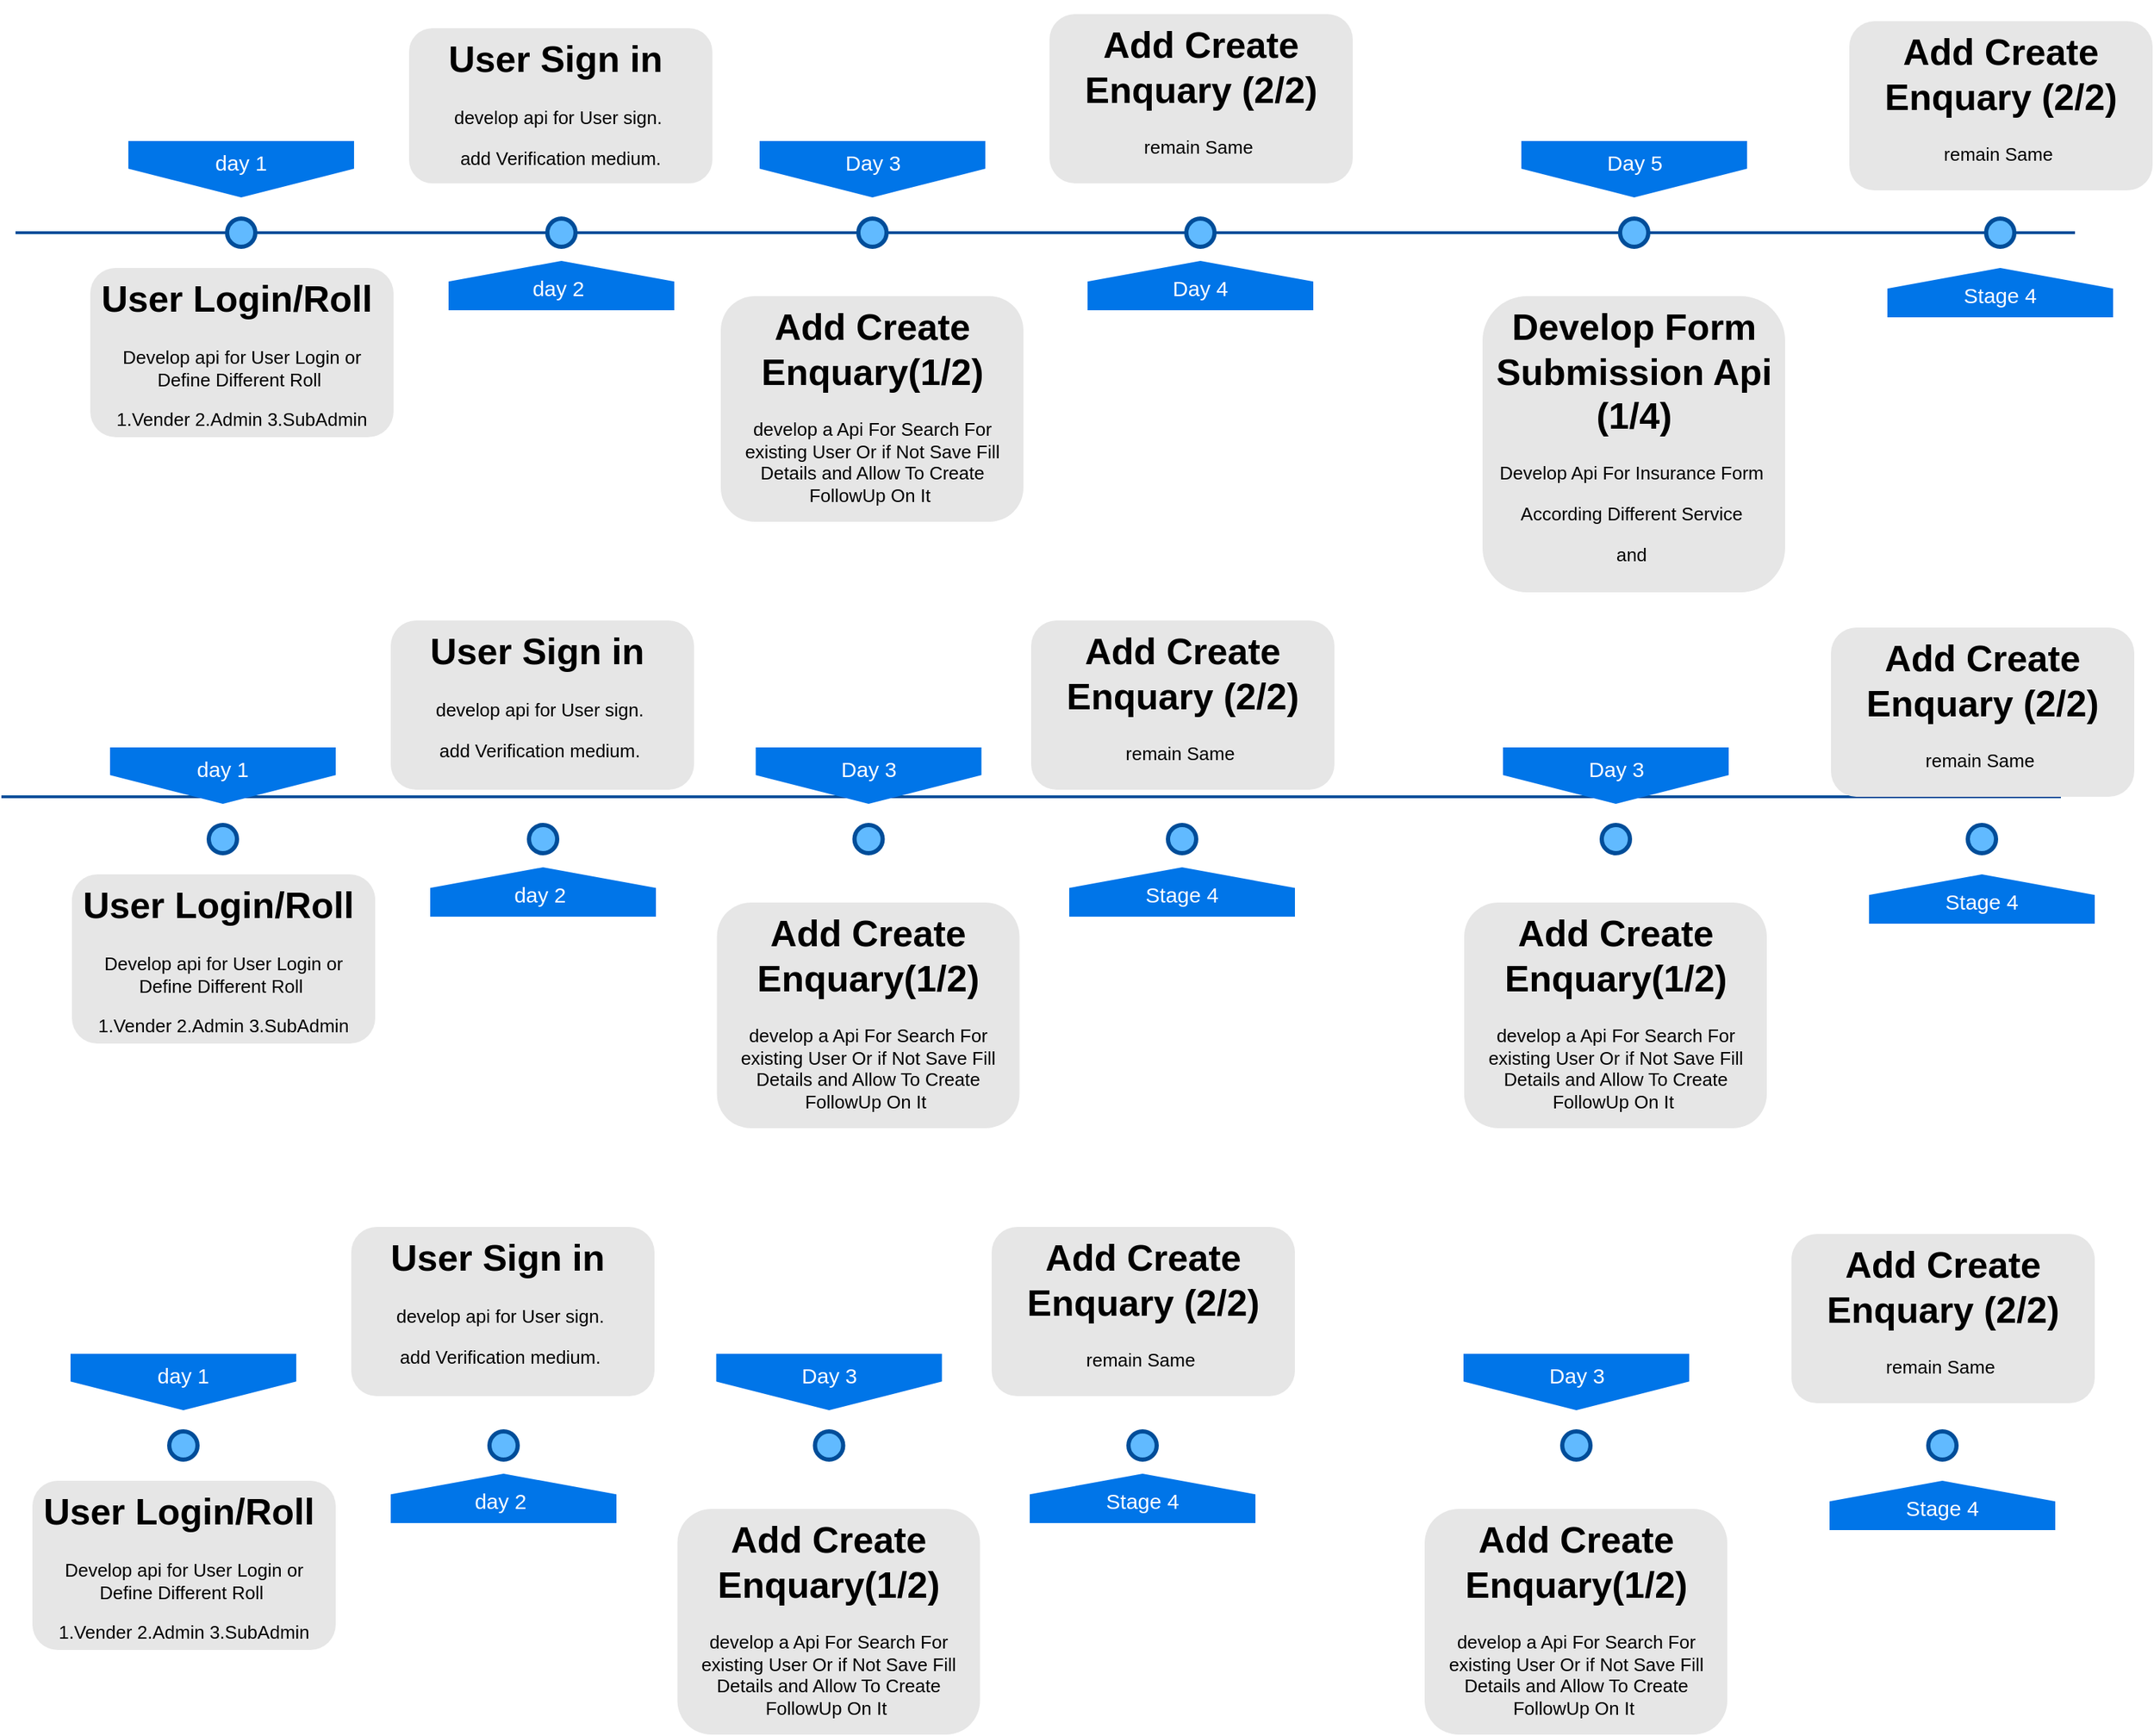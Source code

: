 <mxfile version="16.2.7" type="github">
  <diagram name="Page-1" id="82e54ff1-d628-8f03-85c4-9753963a91cd">
    <mxGraphModel dx="862" dy="450" grid="1" gridSize="10" guides="1" tooltips="1" connect="1" arrows="1" fold="1" page="1" pageScale="1" pageWidth="1100" pageHeight="850" background="none" math="0" shadow="0">
      <root>
        <mxCell id="0" />
        <mxCell id="1" parent="0" />
        <mxCell id="4ec97bd9e5d20128-1" value="" style="line;strokeWidth=2;html=1;fillColor=none;fontSize=28;fontColor=#004D99;strokeColor=#004D99;" parent="1" vertex="1">
          <mxGeometry x="40" y="400" width="1460" height="10" as="geometry" />
        </mxCell>
        <mxCell id="4ec97bd9e5d20128-5" value="day 1" style="shape=offPageConnector;whiteSpace=wrap;html=1;fillColor=#0075E8;fontSize=15;fontColor=#FFFFFF;size=0.509;verticalAlign=top;strokeColor=none;" parent="1" vertex="1">
          <mxGeometry x="120" y="340" width="160" height="40" as="geometry" />
        </mxCell>
        <mxCell id="4ec97bd9e5d20128-6" value="Day 5" style="shape=offPageConnector;whiteSpace=wrap;html=1;fillColor=#0075E8;fontSize=15;fontColor=#FFFFFF;size=0.509;verticalAlign=top;strokeColor=none;" parent="1" vertex="1">
          <mxGeometry x="1107.5" y="340" width="160" height="40" as="geometry" />
        </mxCell>
        <mxCell id="4ec97bd9e5d20128-7" value="day 2&amp;nbsp;" style="shape=offPageConnector;whiteSpace=wrap;html=1;fillColor=#0075E8;fontSize=15;fontColor=#FFFFFF;size=0.418;flipV=1;verticalAlign=bottom;strokeColor=none;spacingBottom=4;" parent="1" vertex="1">
          <mxGeometry x="347" y="425" width="160" height="35" as="geometry" />
        </mxCell>
        <mxCell id="4ec97bd9e5d20128-8" value="&lt;span&gt;Day 4&lt;/span&gt;" style="shape=offPageConnector;whiteSpace=wrap;html=1;fillColor=#0075E8;fontSize=15;fontColor=#FFFFFF;size=0.418;flipV=1;verticalAlign=bottom;strokeColor=none;spacingBottom=4;" parent="1" vertex="1">
          <mxGeometry x="800" y="425" width="160" height="35" as="geometry" />
        </mxCell>
        <mxCell id="4ec97bd9e5d20128-9" value="" style="ellipse;whiteSpace=wrap;html=1;fillColor=#61BAFF;fontSize=28;fontColor=#004D99;strokeWidth=3;strokeColor=#004D99;" parent="1" vertex="1">
          <mxGeometry x="190" y="395" width="20" height="20" as="geometry" />
        </mxCell>
        <mxCell id="4ec97bd9e5d20128-10" value="" style="ellipse;whiteSpace=wrap;html=1;fillColor=#61BAFF;fontSize=28;fontColor=#004D99;strokeWidth=3;strokeColor=#004D99;" parent="1" vertex="1">
          <mxGeometry x="417" y="395" width="20" height="20" as="geometry" />
        </mxCell>
        <mxCell id="4ec97bd9e5d20128-11" value="" style="ellipse;whiteSpace=wrap;html=1;fillColor=#61BAFF;fontSize=28;fontColor=#004D99;strokeWidth=3;strokeColor=#004D99;" parent="1" vertex="1">
          <mxGeometry x="1177.5" y="395" width="20" height="20" as="geometry" />
        </mxCell>
        <mxCell id="4ec97bd9e5d20128-13" value="" style="ellipse;whiteSpace=wrap;html=1;fillColor=#61BAFF;fontSize=28;fontColor=#004D99;strokeWidth=3;strokeColor=#004D99;" parent="1" vertex="1">
          <mxGeometry x="870" y="395" width="20" height="20" as="geometry" />
        </mxCell>
        <mxCell id="4ec97bd9e5d20128-14" value="&lt;h1&gt;User Login/Roll&amp;nbsp;&lt;/h1&gt;&lt;p&gt;Develop api for User Login or Define Different Roll&amp;nbsp;&lt;/p&gt;&lt;p&gt;1.Vender 2.Admin 3.SubAdmin&lt;/p&gt;" style="text;html=1;spacing=5;spacingTop=-20;whiteSpace=wrap;overflow=hidden;strokeColor=none;strokeWidth=3;fillColor=#E6E6E6;fontSize=13;fontColor=#000000;align=center;rounded=1;" parent="1" vertex="1">
          <mxGeometry x="93" y="430" width="215" height="120" as="geometry" />
        </mxCell>
        <mxCell id="4ec97bd9e5d20128-16" value="&lt;h1&gt;User Sign in&amp;nbsp;&lt;/h1&gt;&lt;p&gt;develop api for User sign.&amp;nbsp;&lt;/p&gt;&lt;p&gt;add Verification medium.&lt;/p&gt;" style="text;html=1;spacing=5;spacingTop=-20;whiteSpace=wrap;overflow=hidden;strokeColor=none;strokeWidth=3;fillColor=#E6E6E6;fontSize=13;fontColor=#000000;align=center;rounded=1;" parent="1" vertex="1">
          <mxGeometry x="319" y="260" width="215" height="110" as="geometry" />
        </mxCell>
        <mxCell id="4ec97bd9e5d20128-17" value="&lt;h1&gt;Develop Form Submission Api (1/4)&lt;/h1&gt;&lt;p&gt;Develop Api For Insurance Form&amp;nbsp;&lt;/p&gt;&lt;p&gt;According Different Service&amp;nbsp;&lt;/p&gt;&lt;p&gt;and&amp;nbsp;&lt;/p&gt;" style="text;html=1;spacing=5;spacingTop=-20;whiteSpace=wrap;overflow=hidden;strokeColor=none;strokeWidth=3;fillColor=#E6E6E6;fontSize=13;fontColor=#000000;align=center;rounded=1;" parent="1" vertex="1">
          <mxGeometry x="1080" y="450" width="214.5" height="210" as="geometry" />
        </mxCell>
        <mxCell id="4ec97bd9e5d20128-18" value="&lt;h1&gt;Add Create Enquary (2/2)&lt;/h1&gt;&lt;p&gt;remain Same&amp;nbsp;&lt;/p&gt;" style="text;html=1;spacing=5;spacingTop=-20;whiteSpace=wrap;overflow=hidden;strokeColor=none;strokeWidth=3;fillColor=#E6E6E6;fontSize=13;fontColor=#000000;align=center;rounded=1;" parent="1" vertex="1">
          <mxGeometry x="773" y="250" width="215" height="120" as="geometry" />
        </mxCell>
        <mxCell id="hN0ZOMY8nhzSHphKRqcB-3" value="&lt;span&gt;Stage 4&lt;/span&gt;" style="shape=offPageConnector;whiteSpace=wrap;html=1;fillColor=#0075E8;fontSize=15;fontColor=#FFFFFF;size=0.418;flipV=1;verticalAlign=bottom;strokeColor=none;spacingBottom=4;" vertex="1" parent="1">
          <mxGeometry x="1367" y="430" width="160" height="35" as="geometry" />
        </mxCell>
        <mxCell id="hN0ZOMY8nhzSHphKRqcB-4" value="" style="ellipse;whiteSpace=wrap;html=1;fillColor=#61BAFF;fontSize=28;fontColor=#004D99;strokeWidth=3;strokeColor=#004D99;" vertex="1" parent="1">
          <mxGeometry x="1437" y="395" width="20" height="20" as="geometry" />
        </mxCell>
        <mxCell id="hN0ZOMY8nhzSHphKRqcB-5" value="&lt;h1&gt;Add Create Enquary (2/2)&lt;/h1&gt;&lt;p&gt;remain Same&amp;nbsp;&lt;/p&gt;" style="text;html=1;spacing=5;spacingTop=-20;whiteSpace=wrap;overflow=hidden;strokeColor=none;strokeWidth=3;fillColor=#E6E6E6;fontSize=13;fontColor=#000000;align=center;rounded=1;" vertex="1" parent="1">
          <mxGeometry x="1340" y="255" width="215" height="120" as="geometry" />
        </mxCell>
        <mxCell id="hN0ZOMY8nhzSHphKRqcB-15" value="" style="line;strokeWidth=2;html=1;fillColor=none;fontSize=28;fontColor=#004D99;strokeColor=#004D99;" vertex="1" parent="1">
          <mxGeometry x="30" y="800" width="1460" height="10" as="geometry" />
        </mxCell>
        <mxCell id="hN0ZOMY8nhzSHphKRqcB-16" value="day 1" style="shape=offPageConnector;whiteSpace=wrap;html=1;fillColor=#0075E8;fontSize=15;fontColor=#FFFFFF;size=0.509;verticalAlign=top;strokeColor=none;" vertex="1" parent="1">
          <mxGeometry x="107" y="770" width="160" height="40" as="geometry" />
        </mxCell>
        <mxCell id="hN0ZOMY8nhzSHphKRqcB-17" value="Day 3" style="shape=offPageConnector;whiteSpace=wrap;html=1;fillColor=#0075E8;fontSize=15;fontColor=#FFFFFF;size=0.509;verticalAlign=top;strokeColor=none;" vertex="1" parent="1">
          <mxGeometry x="1094.5" y="770" width="160" height="40" as="geometry" />
        </mxCell>
        <mxCell id="hN0ZOMY8nhzSHphKRqcB-18" value="day 2&amp;nbsp;" style="shape=offPageConnector;whiteSpace=wrap;html=1;fillColor=#0075E8;fontSize=15;fontColor=#FFFFFF;size=0.418;flipV=1;verticalAlign=bottom;strokeColor=none;spacingBottom=4;" vertex="1" parent="1">
          <mxGeometry x="334" y="855" width="160" height="35" as="geometry" />
        </mxCell>
        <mxCell id="hN0ZOMY8nhzSHphKRqcB-19" value="&lt;span&gt;Stage 4&lt;/span&gt;" style="shape=offPageConnector;whiteSpace=wrap;html=1;fillColor=#0075E8;fontSize=15;fontColor=#FFFFFF;size=0.418;flipV=1;verticalAlign=bottom;strokeColor=none;spacingBottom=4;" vertex="1" parent="1">
          <mxGeometry x="787" y="855" width="160" height="35" as="geometry" />
        </mxCell>
        <mxCell id="hN0ZOMY8nhzSHphKRqcB-20" value="" style="ellipse;whiteSpace=wrap;html=1;fillColor=#61BAFF;fontSize=28;fontColor=#004D99;strokeWidth=3;strokeColor=#004D99;" vertex="1" parent="1">
          <mxGeometry x="177" y="825" width="20" height="20" as="geometry" />
        </mxCell>
        <mxCell id="hN0ZOMY8nhzSHphKRqcB-21" value="" style="ellipse;whiteSpace=wrap;html=1;fillColor=#61BAFF;fontSize=28;fontColor=#004D99;strokeWidth=3;strokeColor=#004D99;" vertex="1" parent="1">
          <mxGeometry x="404" y="825" width="20" height="20" as="geometry" />
        </mxCell>
        <mxCell id="hN0ZOMY8nhzSHphKRqcB-22" value="" style="ellipse;whiteSpace=wrap;html=1;fillColor=#61BAFF;fontSize=28;fontColor=#004D99;strokeWidth=3;strokeColor=#004D99;" vertex="1" parent="1">
          <mxGeometry x="1164.5" y="825" width="20" height="20" as="geometry" />
        </mxCell>
        <mxCell id="hN0ZOMY8nhzSHphKRqcB-23" value="" style="ellipse;whiteSpace=wrap;html=1;fillColor=#61BAFF;fontSize=28;fontColor=#004D99;strokeWidth=3;strokeColor=#004D99;" vertex="1" parent="1">
          <mxGeometry x="857" y="825" width="20" height="20" as="geometry" />
        </mxCell>
        <mxCell id="hN0ZOMY8nhzSHphKRqcB-24" value="&lt;h1&gt;User Login/Roll&amp;nbsp;&lt;/h1&gt;&lt;p&gt;Develop api for User Login or Define Different Roll&amp;nbsp;&lt;/p&gt;&lt;p&gt;1.Vender 2.Admin 3.SubAdmin&lt;/p&gt;" style="text;html=1;spacing=5;spacingTop=-20;whiteSpace=wrap;overflow=hidden;strokeColor=none;strokeWidth=3;fillColor=#E6E6E6;fontSize=13;fontColor=#000000;align=center;rounded=1;" vertex="1" parent="1">
          <mxGeometry x="80" y="860" width="215" height="120" as="geometry" />
        </mxCell>
        <mxCell id="hN0ZOMY8nhzSHphKRqcB-25" value="&lt;h1&gt;User Sign in&amp;nbsp;&lt;/h1&gt;&lt;p&gt;develop api for User sign.&amp;nbsp;&lt;/p&gt;&lt;p&gt;add Verification medium.&amp;nbsp;&lt;/p&gt;" style="text;html=1;spacing=5;spacingTop=-20;whiteSpace=wrap;overflow=hidden;strokeColor=none;strokeWidth=3;fillColor=#E6E6E6;fontSize=13;fontColor=#000000;align=center;rounded=1;" vertex="1" parent="1">
          <mxGeometry x="306" y="680" width="215" height="120" as="geometry" />
        </mxCell>
        <mxCell id="hN0ZOMY8nhzSHphKRqcB-26" value="&lt;h1&gt;Add Create Enquary(1/2)&lt;/h1&gt;&lt;p&gt;develop a Api For Search For existing User Or if Not Save Fill Details and Allow To Create FollowUp On It&amp;nbsp;&lt;/p&gt;" style="text;html=1;spacing=5;spacingTop=-20;whiteSpace=wrap;overflow=hidden;strokeColor=none;strokeWidth=3;fillColor=#E6E6E6;fontSize=13;fontColor=#000000;align=center;rounded=1;" vertex="1" parent="1">
          <mxGeometry x="1067" y="880" width="214.5" height="160" as="geometry" />
        </mxCell>
        <mxCell id="hN0ZOMY8nhzSHphKRqcB-27" value="&lt;h1&gt;Add Create Enquary (2/2)&lt;/h1&gt;&lt;p&gt;remain Same&amp;nbsp;&lt;/p&gt;" style="text;html=1;spacing=5;spacingTop=-20;whiteSpace=wrap;overflow=hidden;strokeColor=none;strokeWidth=3;fillColor=#E6E6E6;fontSize=13;fontColor=#000000;align=center;rounded=1;" vertex="1" parent="1">
          <mxGeometry x="760" y="680" width="215" height="120" as="geometry" />
        </mxCell>
        <mxCell id="hN0ZOMY8nhzSHphKRqcB-28" value="&lt;span&gt;Stage 4&lt;/span&gt;" style="shape=offPageConnector;whiteSpace=wrap;html=1;fillColor=#0075E8;fontSize=15;fontColor=#FFFFFF;size=0.418;flipV=1;verticalAlign=bottom;strokeColor=none;spacingBottom=4;" vertex="1" parent="1">
          <mxGeometry x="1354" y="860" width="160" height="35" as="geometry" />
        </mxCell>
        <mxCell id="hN0ZOMY8nhzSHphKRqcB-29" value="" style="ellipse;whiteSpace=wrap;html=1;fillColor=#61BAFF;fontSize=28;fontColor=#004D99;strokeWidth=3;strokeColor=#004D99;" vertex="1" parent="1">
          <mxGeometry x="1424" y="825" width="20" height="20" as="geometry" />
        </mxCell>
        <mxCell id="hN0ZOMY8nhzSHphKRqcB-30" value="&lt;h1&gt;Add Create Enquary (2/2)&lt;/h1&gt;&lt;p&gt;remain Same&amp;nbsp;&lt;/p&gt;" style="text;html=1;spacing=5;spacingTop=-20;whiteSpace=wrap;overflow=hidden;strokeColor=none;strokeWidth=3;fillColor=#E6E6E6;fontSize=13;fontColor=#000000;align=center;rounded=1;" vertex="1" parent="1">
          <mxGeometry x="1327" y="685" width="215" height="120" as="geometry" />
        </mxCell>
        <mxCell id="hN0ZOMY8nhzSHphKRqcB-31" value="Day 3" style="shape=offPageConnector;whiteSpace=wrap;html=1;fillColor=#0075E8;fontSize=15;fontColor=#FFFFFF;size=0.509;verticalAlign=top;strokeColor=none;" vertex="1" parent="1">
          <mxGeometry x="567.5" y="340" width="160" height="40" as="geometry" />
        </mxCell>
        <mxCell id="hN0ZOMY8nhzSHphKRqcB-32" value="" style="ellipse;whiteSpace=wrap;html=1;fillColor=#61BAFF;fontSize=28;fontColor=#004D99;strokeWidth=3;strokeColor=#004D99;" vertex="1" parent="1">
          <mxGeometry x="637.5" y="395" width="20" height="20" as="geometry" />
        </mxCell>
        <mxCell id="hN0ZOMY8nhzSHphKRqcB-33" value="&lt;h1&gt;Add Create Enquary(1/2)&lt;/h1&gt;&lt;p&gt;develop a Api For Search For existing User Or if Not Save Fill Details and Allow To Create FollowUp On It&amp;nbsp;&lt;/p&gt;" style="text;html=1;spacing=5;spacingTop=-20;whiteSpace=wrap;overflow=hidden;strokeColor=none;strokeWidth=3;fillColor=#E6E6E6;fontSize=13;fontColor=#000000;align=center;rounded=1;" vertex="1" parent="1">
          <mxGeometry x="540" y="450" width="214.5" height="160" as="geometry" />
        </mxCell>
        <mxCell id="hN0ZOMY8nhzSHphKRqcB-34" value="Day 3" style="shape=offPageConnector;whiteSpace=wrap;html=1;fillColor=#0075E8;fontSize=15;fontColor=#FFFFFF;size=0.509;verticalAlign=top;strokeColor=none;" vertex="1" parent="1">
          <mxGeometry x="564.75" y="770" width="160" height="40" as="geometry" />
        </mxCell>
        <mxCell id="hN0ZOMY8nhzSHphKRqcB-35" value="" style="ellipse;whiteSpace=wrap;html=1;fillColor=#61BAFF;fontSize=28;fontColor=#004D99;strokeWidth=3;strokeColor=#004D99;" vertex="1" parent="1">
          <mxGeometry x="634.75" y="825" width="20" height="20" as="geometry" />
        </mxCell>
        <mxCell id="hN0ZOMY8nhzSHphKRqcB-36" value="&lt;h1&gt;Add Create Enquary(1/2)&lt;/h1&gt;&lt;p&gt;develop a Api For Search For existing User Or if Not Save Fill Details and Allow To Create FollowUp On It&amp;nbsp;&lt;/p&gt;" style="text;html=1;spacing=5;spacingTop=-20;whiteSpace=wrap;overflow=hidden;strokeColor=none;strokeWidth=3;fillColor=#E6E6E6;fontSize=13;fontColor=#000000;align=center;rounded=1;" vertex="1" parent="1">
          <mxGeometry x="537.25" y="880" width="214.5" height="160" as="geometry" />
        </mxCell>
        <mxCell id="hN0ZOMY8nhzSHphKRqcB-37" value="day 1" style="shape=offPageConnector;whiteSpace=wrap;html=1;fillColor=#0075E8;fontSize=15;fontColor=#FFFFFF;size=0.509;verticalAlign=top;strokeColor=none;" vertex="1" parent="1">
          <mxGeometry x="79" y="1200" width="160" height="40" as="geometry" />
        </mxCell>
        <mxCell id="hN0ZOMY8nhzSHphKRqcB-38" value="Day 3" style="shape=offPageConnector;whiteSpace=wrap;html=1;fillColor=#0075E8;fontSize=15;fontColor=#FFFFFF;size=0.509;verticalAlign=top;strokeColor=none;" vertex="1" parent="1">
          <mxGeometry x="1066.5" y="1200" width="160" height="40" as="geometry" />
        </mxCell>
        <mxCell id="hN0ZOMY8nhzSHphKRqcB-39" value="day 2&amp;nbsp;" style="shape=offPageConnector;whiteSpace=wrap;html=1;fillColor=#0075E8;fontSize=15;fontColor=#FFFFFF;size=0.418;flipV=1;verticalAlign=bottom;strokeColor=none;spacingBottom=4;" vertex="1" parent="1">
          <mxGeometry x="306" y="1285" width="160" height="35" as="geometry" />
        </mxCell>
        <mxCell id="hN0ZOMY8nhzSHphKRqcB-40" value="&lt;span&gt;Stage 4&lt;/span&gt;" style="shape=offPageConnector;whiteSpace=wrap;html=1;fillColor=#0075E8;fontSize=15;fontColor=#FFFFFF;size=0.418;flipV=1;verticalAlign=bottom;strokeColor=none;spacingBottom=4;" vertex="1" parent="1">
          <mxGeometry x="759" y="1285" width="160" height="35" as="geometry" />
        </mxCell>
        <mxCell id="hN0ZOMY8nhzSHphKRqcB-41" value="" style="ellipse;whiteSpace=wrap;html=1;fillColor=#61BAFF;fontSize=28;fontColor=#004D99;strokeWidth=3;strokeColor=#004D99;" vertex="1" parent="1">
          <mxGeometry x="149" y="1255" width="20" height="20" as="geometry" />
        </mxCell>
        <mxCell id="hN0ZOMY8nhzSHphKRqcB-42" value="" style="ellipse;whiteSpace=wrap;html=1;fillColor=#61BAFF;fontSize=28;fontColor=#004D99;strokeWidth=3;strokeColor=#004D99;" vertex="1" parent="1">
          <mxGeometry x="376" y="1255" width="20" height="20" as="geometry" />
        </mxCell>
        <mxCell id="hN0ZOMY8nhzSHphKRqcB-43" value="" style="ellipse;whiteSpace=wrap;html=1;fillColor=#61BAFF;fontSize=28;fontColor=#004D99;strokeWidth=3;strokeColor=#004D99;" vertex="1" parent="1">
          <mxGeometry x="1136.5" y="1255" width="20" height="20" as="geometry" />
        </mxCell>
        <mxCell id="hN0ZOMY8nhzSHphKRqcB-44" value="" style="ellipse;whiteSpace=wrap;html=1;fillColor=#61BAFF;fontSize=28;fontColor=#004D99;strokeWidth=3;strokeColor=#004D99;" vertex="1" parent="1">
          <mxGeometry x="829" y="1255" width="20" height="20" as="geometry" />
        </mxCell>
        <mxCell id="hN0ZOMY8nhzSHphKRqcB-45" value="&lt;h1&gt;User Login/Roll&amp;nbsp;&lt;/h1&gt;&lt;p&gt;Develop api for User Login or Define Different Roll&amp;nbsp;&lt;/p&gt;&lt;p&gt;1.Vender 2.Admin 3.SubAdmin&lt;/p&gt;" style="text;html=1;spacing=5;spacingTop=-20;whiteSpace=wrap;overflow=hidden;strokeColor=none;strokeWidth=3;fillColor=#E6E6E6;fontSize=13;fontColor=#000000;align=center;rounded=1;" vertex="1" parent="1">
          <mxGeometry x="52" y="1290" width="215" height="120" as="geometry" />
        </mxCell>
        <mxCell id="hN0ZOMY8nhzSHphKRqcB-46" value="&lt;h1&gt;User Sign in&amp;nbsp;&lt;/h1&gt;&lt;p&gt;develop api for User sign.&amp;nbsp;&lt;/p&gt;&lt;p&gt;add Verification medium.&amp;nbsp;&lt;/p&gt;" style="text;html=1;spacing=5;spacingTop=-20;whiteSpace=wrap;overflow=hidden;strokeColor=none;strokeWidth=3;fillColor=#E6E6E6;fontSize=13;fontColor=#000000;align=center;rounded=1;" vertex="1" parent="1">
          <mxGeometry x="278" y="1110" width="215" height="120" as="geometry" />
        </mxCell>
        <mxCell id="hN0ZOMY8nhzSHphKRqcB-47" value="&lt;h1&gt;Add Create Enquary(1/2)&lt;/h1&gt;&lt;p&gt;develop a Api For Search For existing User Or if Not Save Fill Details and Allow To Create FollowUp On It&amp;nbsp;&lt;/p&gt;" style="text;html=1;spacing=5;spacingTop=-20;whiteSpace=wrap;overflow=hidden;strokeColor=none;strokeWidth=3;fillColor=#E6E6E6;fontSize=13;fontColor=#000000;align=center;rounded=1;" vertex="1" parent="1">
          <mxGeometry x="1039" y="1310" width="214.5" height="160" as="geometry" />
        </mxCell>
        <mxCell id="hN0ZOMY8nhzSHphKRqcB-48" value="&lt;h1&gt;Add Create Enquary (2/2)&lt;/h1&gt;&lt;p&gt;remain Same&amp;nbsp;&lt;/p&gt;" style="text;html=1;spacing=5;spacingTop=-20;whiteSpace=wrap;overflow=hidden;strokeColor=none;strokeWidth=3;fillColor=#E6E6E6;fontSize=13;fontColor=#000000;align=center;rounded=1;" vertex="1" parent="1">
          <mxGeometry x="732" y="1110" width="215" height="120" as="geometry" />
        </mxCell>
        <mxCell id="hN0ZOMY8nhzSHphKRqcB-49" value="&lt;span&gt;Stage 4&lt;/span&gt;" style="shape=offPageConnector;whiteSpace=wrap;html=1;fillColor=#0075E8;fontSize=15;fontColor=#FFFFFF;size=0.418;flipV=1;verticalAlign=bottom;strokeColor=none;spacingBottom=4;" vertex="1" parent="1">
          <mxGeometry x="1326" y="1290" width="160" height="35" as="geometry" />
        </mxCell>
        <mxCell id="hN0ZOMY8nhzSHphKRqcB-50" value="" style="ellipse;whiteSpace=wrap;html=1;fillColor=#61BAFF;fontSize=28;fontColor=#004D99;strokeWidth=3;strokeColor=#004D99;" vertex="1" parent="1">
          <mxGeometry x="1396" y="1255" width="20" height="20" as="geometry" />
        </mxCell>
        <mxCell id="hN0ZOMY8nhzSHphKRqcB-51" value="&lt;h1&gt;Add Create Enquary (2/2)&lt;/h1&gt;&lt;p&gt;remain Same&amp;nbsp;&lt;/p&gt;" style="text;html=1;spacing=5;spacingTop=-20;whiteSpace=wrap;overflow=hidden;strokeColor=none;strokeWidth=3;fillColor=#E6E6E6;fontSize=13;fontColor=#000000;align=center;rounded=1;" vertex="1" parent="1">
          <mxGeometry x="1299" y="1115" width="215" height="120" as="geometry" />
        </mxCell>
        <mxCell id="hN0ZOMY8nhzSHphKRqcB-52" value="Day 3" style="shape=offPageConnector;whiteSpace=wrap;html=1;fillColor=#0075E8;fontSize=15;fontColor=#FFFFFF;size=0.509;verticalAlign=top;strokeColor=none;" vertex="1" parent="1">
          <mxGeometry x="536.75" y="1200" width="160" height="40" as="geometry" />
        </mxCell>
        <mxCell id="hN0ZOMY8nhzSHphKRqcB-53" value="" style="ellipse;whiteSpace=wrap;html=1;fillColor=#61BAFF;fontSize=28;fontColor=#004D99;strokeWidth=3;strokeColor=#004D99;" vertex="1" parent="1">
          <mxGeometry x="606.75" y="1255" width="20" height="20" as="geometry" />
        </mxCell>
        <mxCell id="hN0ZOMY8nhzSHphKRqcB-54" value="&lt;h1&gt;Add Create Enquary(1/2)&lt;/h1&gt;&lt;p&gt;develop a Api For Search For existing User Or if Not Save Fill Details and Allow To Create FollowUp On It&amp;nbsp;&lt;/p&gt;" style="text;html=1;spacing=5;spacingTop=-20;whiteSpace=wrap;overflow=hidden;strokeColor=none;strokeWidth=3;fillColor=#E6E6E6;fontSize=13;fontColor=#000000;align=center;rounded=1;" vertex="1" parent="1">
          <mxGeometry x="509.25" y="1310" width="214.5" height="160" as="geometry" />
        </mxCell>
      </root>
    </mxGraphModel>
  </diagram>
</mxfile>

